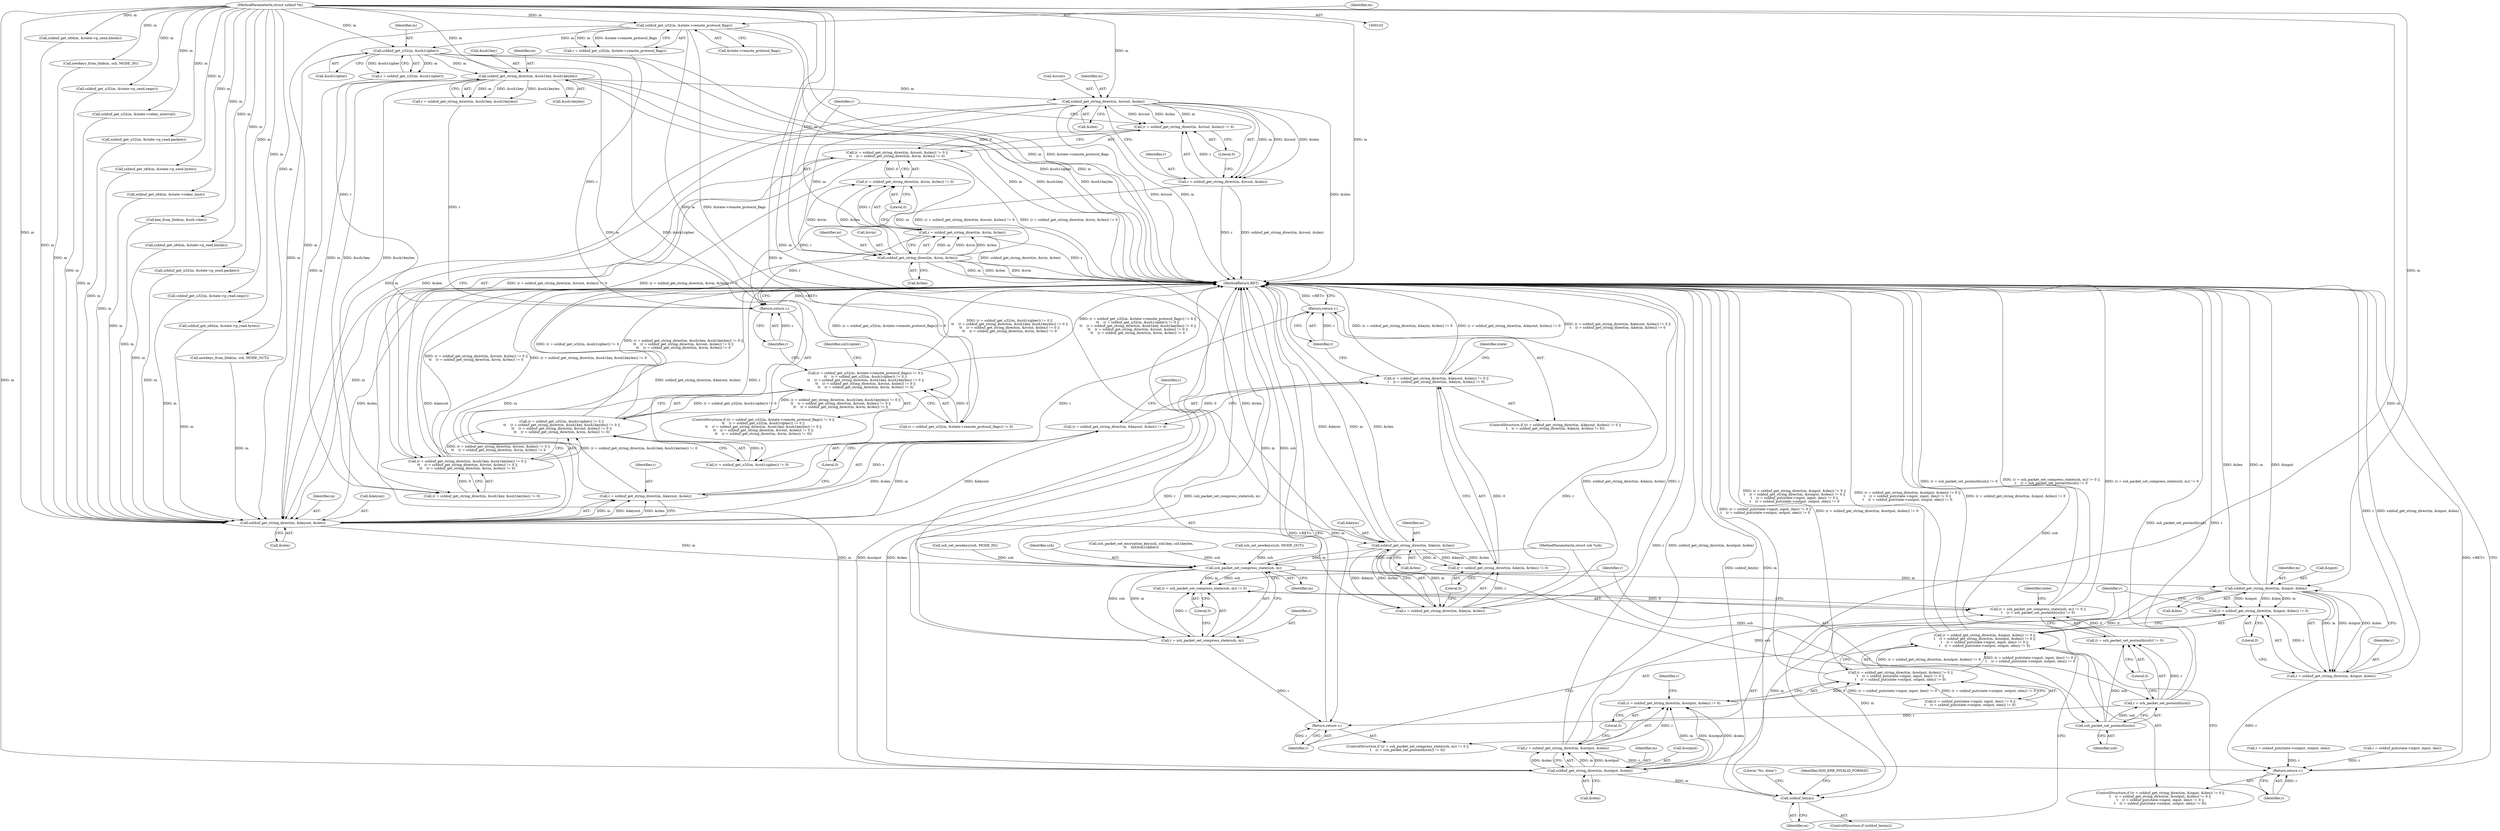 digraph "0_src_3095060f479b86288e31c79ecbc5131a66bcd2f9_8@pointer" {
"1000169" [label="(Call,sshbuf_get_string_direct(m, &ivout, &slen))"];
"1000158" [label="(Call,sshbuf_get_string_direct(m, &ssh1key, &ssh1keylen))"];
"1000149" [label="(Call,sshbuf_get_u32(m, &ssh1cipher))"];
"1000138" [label="(Call,sshbuf_get_u32(m, &state->remote_protocol_flags))"];
"1000104" [label="(MethodParameterIn,struct sshbuf *m)"];
"1000166" [label="(Call,(r = sshbuf_get_string_direct(m, &ivout, &slen)) != 0)"];
"1000165" [label="(Call,(r = sshbuf_get_string_direct(m, &ivout, &slen)) != 0 ||\n\t\t    (r = sshbuf_get_string_direct(m, &ivin, &rlen)) != 0)"];
"1000154" [label="(Call,(r = sshbuf_get_string_direct(m, &ssh1key, &ssh1keylen)) != 0 ||\n\t\t    (r = sshbuf_get_string_direct(m, &ivout, &slen)) != 0 ||\n\t\t    (r = sshbuf_get_string_direct(m, &ivin, &rlen)) != 0)"];
"1000145" [label="(Call,(r = sshbuf_get_u32(m, &ssh1cipher)) != 0 ||\n\t\t    (r = sshbuf_get_string_direct(m, &ssh1key, &ssh1keylen)) != 0 ||\n\t\t    (r = sshbuf_get_string_direct(m, &ivout, &slen)) != 0 ||\n\t\t    (r = sshbuf_get_string_direct(m, &ivin, &rlen)) != 0)"];
"1000134" [label="(Call,(r = sshbuf_get_u32(m, &state->remote_protocol_flags)) != 0 ||\n\t\t    (r = sshbuf_get_u32(m, &ssh1cipher)) != 0 ||\n\t\t    (r = sshbuf_get_string_direct(m, &ssh1key, &ssh1keylen)) != 0 ||\n\t\t    (r = sshbuf_get_string_direct(m, &ivout, &slen)) != 0 ||\n\t\t    (r = sshbuf_get_string_direct(m, &ivin, &rlen)) != 0)"];
"1000167" [label="(Call,r = sshbuf_get_string_direct(m, &ivout, &slen))"];
"1000186" [label="(Return,return r;)"];
"1000179" [label="(Call,sshbuf_get_string_direct(m, &ivin, &rlen))"];
"1000176" [label="(Call,(r = sshbuf_get_string_direct(m, &ivin, &rlen)) != 0)"];
"1000177" [label="(Call,r = sshbuf_get_string_direct(m, &ivin, &rlen))"];
"1000430" [label="(Call,sshbuf_get_string_direct(m, &keyout, &slen))"];
"1000427" [label="(Call,(r = sshbuf_get_string_direct(m, &keyout, &slen)) != 0)"];
"1000426" [label="(Call,(r = sshbuf_get_string_direct(m, &keyout, &slen)) != 0 ||\n\t    (r = sshbuf_get_string_direct(m, &keyin, &rlen)) != 0)"];
"1000428" [label="(Call,r = sshbuf_get_string_direct(m, &keyout, &slen))"];
"1000447" [label="(Return,return r;)"];
"1000440" [label="(Call,sshbuf_get_string_direct(m, &keyin, &rlen))"];
"1000437" [label="(Call,(r = sshbuf_get_string_direct(m, &keyin, &rlen)) != 0)"];
"1000438" [label="(Call,r = sshbuf_get_string_direct(m, &keyin, &rlen))"];
"1000486" [label="(Call,ssh_packet_set_compress_state(ssh, m))"];
"1000483" [label="(Call,(r = ssh_packet_set_compress_state(ssh, m)) != 0)"];
"1000482" [label="(Call,(r = ssh_packet_set_compress_state(ssh, m)) != 0 ||\n\t    (r = ssh_packet_set_postauth(ssh)) != 0)"];
"1000484" [label="(Call,r = ssh_packet_set_compress_state(ssh, m))"];
"1000496" [label="(Return,return r;)"];
"1000493" [label="(Call,ssh_packet_set_postauth(ssh))"];
"1000490" [label="(Call,(r = ssh_packet_set_postauth(ssh)) != 0)"];
"1000491" [label="(Call,r = ssh_packet_set_postauth(ssh))"];
"1000511" [label="(Call,sshbuf_get_string_direct(m, &input, &ilen))"];
"1000508" [label="(Call,(r = sshbuf_get_string_direct(m, &input, &ilen)) != 0)"];
"1000507" [label="(Call,(r = sshbuf_get_string_direct(m, &input, &ilen)) != 0 ||\n\t    (r = sshbuf_get_string_direct(m, &output, &olen)) != 0 ||\n\t    (r = sshbuf_put(state->input, input, ilen)) != 0 ||\n\t    (r = sshbuf_put(state->output, output, olen)) != 0)"];
"1000509" [label="(Call,r = sshbuf_get_string_direct(m, &input, &ilen))"];
"1000550" [label="(Return,return r;)"];
"1000522" [label="(Call,sshbuf_get_string_direct(m, &output, &olen))"];
"1000519" [label="(Call,(r = sshbuf_get_string_direct(m, &output, &olen)) != 0)"];
"1000518" [label="(Call,(r = sshbuf_get_string_direct(m, &output, &olen)) != 0 ||\n\t    (r = sshbuf_put(state->input, input, ilen)) != 0 ||\n\t    (r = sshbuf_put(state->output, output, olen)) != 0)"];
"1000520" [label="(Call,r = sshbuf_get_string_direct(m, &output, &olen))"];
"1000553" [label="(Call,sshbuf_len(m))"];
"1000509" [label="(Call,r = sshbuf_get_string_direct(m, &input, &ilen))"];
"1000486" [label="(Call,ssh_packet_set_compress_state(ssh, m))"];
"1000151" [label="(Call,&ssh1cipher)"];
"1000314" [label="(Call,sshbuf_get_u64(m, &state->p_send.blocks))"];
"1000186" [label="(Return,return r;)"];
"1000522" [label="(Call,sshbuf_get_string_direct(m, &output, &olen))"];
"1000270" [label="(Call,newkeys_from_blob(m, ssh, MODE_IN))"];
"1000487" [label="(Identifier,ssh)"];
"1000301" [label="(Call,sshbuf_get_u32(m, &state->p_send.seqnr))"];
"1000156" [label="(Call,r = sshbuf_get_string_direct(m, &ssh1key, &ssh1keylen))"];
"1000290" [label="(Call,sshbuf_get_u32(m, &state->rekey_interval))"];
"1000494" [label="(Identifier,ssh)"];
"1000146" [label="(Call,(r = sshbuf_get_u32(m, &ssh1cipher)) != 0)"];
"1000441" [label="(Identifier,m)"];
"1000511" [label="(Call,sshbuf_get_string_direct(m, &input, &ilen))"];
"1000178" [label="(Identifier,r)"];
"1000162" [label="(Call,&ssh1keylen)"];
"1000541" [label="(Call,r = sshbuf_put(state->output, output, olen))"];
"1000426" [label="(Call,(r = sshbuf_get_string_direct(m, &keyout, &slen)) != 0 ||\n\t    (r = sshbuf_get_string_direct(m, &keyin, &rlen)) != 0)"];
"1000454" [label="(Identifier,state)"];
"1000154" [label="(Call,(r = sshbuf_get_string_direct(m, &ssh1key, &ssh1keylen)) != 0 ||\n\t\t    (r = sshbuf_get_string_direct(m, &ivout, &slen)) != 0 ||\n\t\t    (r = sshbuf_get_string_direct(m, &ivin, &rlen)) != 0)"];
"1000179" [label="(Call,sshbuf_get_string_direct(m, &ivin, &rlen))"];
"1000176" [label="(Call,(r = sshbuf_get_string_direct(m, &ivin, &rlen)) != 0)"];
"1000510" [label="(Identifier,r)"];
"1000170" [label="(Identifier,m)"];
"1000145" [label="(Call,(r = sshbuf_get_u32(m, &ssh1cipher)) != 0 ||\n\t\t    (r = sshbuf_get_string_direct(m, &ssh1key, &ssh1keylen)) != 0 ||\n\t\t    (r = sshbuf_get_string_direct(m, &ivout, &slen)) != 0 ||\n\t\t    (r = sshbuf_get_string_direct(m, &ivin, &rlen)) != 0)"];
"1000447" [label="(Return,return r;)"];
"1000431" [label="(Identifier,m)"];
"1000484" [label="(Call,r = ssh_packet_set_compress_state(ssh, m))"];
"1000379" [label="(Call,sshbuf_get_u32(m, &state->p_read.packets))"];
"1000512" [label="(Identifier,m)"];
"1000495" [label="(Literal,0)"];
"1000177" [label="(Call,r = sshbuf_get_string_direct(m, &ivin, &rlen))"];
"1000446" [label="(Literal,0)"];
"1000167" [label="(Call,r = sshbuf_get_string_direct(m, &ivout, &slen))"];
"1000513" [label="(Call,&input)"];
"1000496" [label="(Return,return r;)"];
"1000483" [label="(Call,(r = ssh_packet_set_compress_state(ssh, m)) != 0)"];
"1000171" [label="(Call,&ivout)"];
"1000340" [label="(Call,sshbuf_get_u64(m, &state->p_send.bytes))"];
"1000520" [label="(Call,r = sshbuf_get_string_direct(m, &output, &olen))"];
"1000432" [label="(Call,&keyout)"];
"1000136" [label="(Call,r = sshbuf_get_u32(m, &state->remote_protocol_flags))"];
"1000160" [label="(Call,&ssh1key)"];
"1000169" [label="(Call,sshbuf_get_string_direct(m, &ivout, &slen))"];
"1000492" [label="(Identifier,r)"];
"1000488" [label="(Identifier,m)"];
"1000489" [label="(Literal,0)"];
"1000168" [label="(Identifier,r)"];
"1000428" [label="(Call,r = sshbuf_get_string_direct(m, &keyout, &slen))"];
"1000149" [label="(Call,sshbuf_get_u32(m, &ssh1cipher))"];
"1000438" [label="(Call,r = sshbuf_get_string_direct(m, &keyin, &rlen))"];
"1000558" [label="(Literal,\"%s: done\")"];
"1000521" [label="(Identifier,r)"];
"1000523" [label="(Identifier,m)"];
"1000425" [label="(ControlStructure,if ((r = sshbuf_get_string_direct(m, &keyout, &slen)) != 0 ||\n\t    (r = sshbuf_get_string_direct(m, &keyin, &rlen)) != 0))"];
"1000436" [label="(Literal,0)"];
"1000279" [label="(Call,sshbuf_get_u64(m, &state->rekey_limit))"];
"1000444" [label="(Call,&rlen)"];
"1000482" [label="(Call,(r = ssh_packet_set_compress_state(ssh, m)) != 0 ||\n\t    (r = ssh_packet_set_postauth(ssh)) != 0)"];
"1000497" [label="(Identifier,r)"];
"1000175" [label="(Literal,0)"];
"1000250" [label="(Call,kex_from_blob(m, &ssh->kex))"];
"1000437" [label="(Call,(r = sshbuf_get_string_direct(m, &keyin, &rlen)) != 0)"];
"1000490" [label="(Call,(r = ssh_packet_set_postauth(ssh)) != 0)"];
"1000427" [label="(Call,(r = sshbuf_get_string_direct(m, &keyout, &slen)) != 0)"];
"1000491" [label="(Call,r = ssh_packet_set_postauth(ssh))"];
"1000366" [label="(Call,sshbuf_get_u64(m, &state->p_read.blocks))"];
"1000531" [label="(Call,r = sshbuf_put(state->input, input, ilen))"];
"1000448" [label="(Identifier,r)"];
"1000517" [label="(Literal,0)"];
"1000155" [label="(Call,(r = sshbuf_get_string_direct(m, &ssh1key, &ssh1keylen)) != 0)"];
"1000553" [label="(Call,sshbuf_len(m))"];
"1000104" [label="(MethodParameterIn,struct sshbuf *m)"];
"1000485" [label="(Identifier,r)"];
"1000529" [label="(Call,(r = sshbuf_put(state->input, input, ilen)) != 0 ||\n\t    (r = sshbuf_put(state->output, output, olen)) != 0)"];
"1000190" [label="(Identifier,ssh1cipher)"];
"1000147" [label="(Call,r = sshbuf_get_u32(m, &ssh1cipher))"];
"1000183" [label="(Call,&rlen)"];
"1000133" [label="(ControlStructure,if ((r = sshbuf_get_u32(m, &state->remote_protocol_flags)) != 0 ||\n\t\t    (r = sshbuf_get_u32(m, &ssh1cipher)) != 0 ||\n\t\t    (r = sshbuf_get_string_direct(m, &ssh1key, &ssh1keylen)) != 0 ||\n\t\t    (r = sshbuf_get_string_direct(m, &ivout, &slen)) != 0 ||\n\t\t    (r = sshbuf_get_string_direct(m, &ivin, &rlen)) != 0))"];
"1000554" [label="(Identifier,m)"];
"1000532" [label="(Identifier,r)"];
"1000103" [label="(MethodParameterIn,struct ssh *ssh)"];
"1000507" [label="(Call,(r = sshbuf_get_string_direct(m, &input, &ilen)) != 0 ||\n\t    (r = sshbuf_get_string_direct(m, &output, &olen)) != 0 ||\n\t    (r = sshbuf_put(state->input, input, ilen)) != 0 ||\n\t    (r = sshbuf_put(state->output, output, olen)) != 0)"];
"1000134" [label="(Call,(r = sshbuf_get_u32(m, &state->remote_protocol_flags)) != 0 ||\n\t\t    (r = sshbuf_get_u32(m, &ssh1cipher)) != 0 ||\n\t\t    (r = sshbuf_get_string_direct(m, &ssh1key, &ssh1keylen)) != 0 ||\n\t\t    (r = sshbuf_get_string_direct(m, &ivout, &slen)) != 0 ||\n\t\t    (r = sshbuf_get_string_direct(m, &ivin, &rlen)) != 0)"];
"1000524" [label="(Call,&output)"];
"1000150" [label="(Identifier,m)"];
"1000158" [label="(Call,sshbuf_get_string_direct(m, &ssh1key, &ssh1keylen))"];
"1000515" [label="(Call,&ilen)"];
"1000519" [label="(Call,(r = sshbuf_get_string_direct(m, &output, &olen)) != 0)"];
"1000327" [label="(Call,sshbuf_get_u32(m, &state->p_send.packets))"];
"1000439" [label="(Identifier,r)"];
"1000139" [label="(Identifier,m)"];
"1000166" [label="(Call,(r = sshbuf_get_string_direct(m, &ivout, &slen)) != 0)"];
"1000481" [label="(ControlStructure,if ((r = ssh_packet_set_compress_state(ssh, m)) != 0 ||\n\t    (r = ssh_packet_set_postauth(ssh)) != 0))"];
"1000562" [label="(MethodReturn,RET)"];
"1000526" [label="(Call,&olen)"];
"1000500" [label="(Identifier,state)"];
"1000552" [label="(ControlStructure,if (sshbuf_len(m)))"];
"1000194" [label="(Call,ssh_packet_set_encryption_key(ssh, ssh1key, ssh1keylen,\n\t\t    (int)ssh1cipher))"];
"1000180" [label="(Identifier,m)"];
"1000518" [label="(Call,(r = sshbuf_get_string_direct(m, &output, &olen)) != 0 ||\n\t    (r = sshbuf_put(state->input, input, ilen)) != 0 ||\n\t    (r = sshbuf_put(state->output, output, olen)) != 0)"];
"1000140" [label="(Call,&state->remote_protocol_flags)"];
"1000165" [label="(Call,(r = sshbuf_get_string_direct(m, &ivout, &slen)) != 0 ||\n\t\t    (r = sshbuf_get_string_direct(m, &ivin, &rlen)) != 0)"];
"1000353" [label="(Call,sshbuf_get_u32(m, &state->p_read.seqnr))"];
"1000138" [label="(Call,sshbuf_get_u32(m, &state->remote_protocol_flags))"];
"1000135" [label="(Call,(r = sshbuf_get_u32(m, &state->remote_protocol_flags)) != 0)"];
"1000391" [label="(Call,sshbuf_get_u64(m, &state->p_read.bytes))"];
"1000419" [label="(Call,ssh_set_newkeys(ssh, MODE_OUT))"];
"1000508" [label="(Call,(r = sshbuf_get_string_direct(m, &input, &ilen)) != 0)"];
"1000556" [label="(Identifier,SSH_ERR_INVALID_FORMAT)"];
"1000159" [label="(Identifier,m)"];
"1000187" [label="(Identifier,r)"];
"1000506" [label="(ControlStructure,if ((r = sshbuf_get_string_direct(m, &input, &ilen)) != 0 ||\n\t    (r = sshbuf_get_string_direct(m, &output, &olen)) != 0 ||\n\t    (r = sshbuf_put(state->input, input, ilen)) != 0 ||\n\t    (r = sshbuf_put(state->output, output, olen)) != 0))"];
"1000429" [label="(Identifier,r)"];
"1000551" [label="(Identifier,r)"];
"1000493" [label="(Call,ssh_packet_set_postauth(ssh))"];
"1000528" [label="(Literal,0)"];
"1000434" [label="(Call,&slen)"];
"1000430" [label="(Call,sshbuf_get_string_direct(m, &keyout, &slen))"];
"1000550" [label="(Return,return r;)"];
"1000261" [label="(Call,newkeys_from_blob(m, ssh, MODE_OUT))"];
"1000440" [label="(Call,sshbuf_get_string_direct(m, &keyin, &rlen))"];
"1000412" [label="(Call,ssh_set_newkeys(ssh, MODE_IN))"];
"1000173" [label="(Call,&slen)"];
"1000442" [label="(Call,&keyin)"];
"1000185" [label="(Literal,0)"];
"1000181" [label="(Call,&ivin)"];
"1000169" -> "1000167"  [label="AST: "];
"1000169" -> "1000173"  [label="CFG: "];
"1000170" -> "1000169"  [label="AST: "];
"1000171" -> "1000169"  [label="AST: "];
"1000173" -> "1000169"  [label="AST: "];
"1000167" -> "1000169"  [label="CFG: "];
"1000169" -> "1000562"  [label="DDG: &slen"];
"1000169" -> "1000562"  [label="DDG: &ivout"];
"1000169" -> "1000562"  [label="DDG: m"];
"1000169" -> "1000166"  [label="DDG: m"];
"1000169" -> "1000166"  [label="DDG: &ivout"];
"1000169" -> "1000166"  [label="DDG: &slen"];
"1000169" -> "1000167"  [label="DDG: m"];
"1000169" -> "1000167"  [label="DDG: &ivout"];
"1000169" -> "1000167"  [label="DDG: &slen"];
"1000158" -> "1000169"  [label="DDG: m"];
"1000104" -> "1000169"  [label="DDG: m"];
"1000169" -> "1000179"  [label="DDG: m"];
"1000169" -> "1000430"  [label="DDG: m"];
"1000169" -> "1000430"  [label="DDG: &slen"];
"1000158" -> "1000156"  [label="AST: "];
"1000158" -> "1000162"  [label="CFG: "];
"1000159" -> "1000158"  [label="AST: "];
"1000160" -> "1000158"  [label="AST: "];
"1000162" -> "1000158"  [label="AST: "];
"1000156" -> "1000158"  [label="CFG: "];
"1000158" -> "1000562"  [label="DDG: m"];
"1000158" -> "1000562"  [label="DDG: &ssh1key"];
"1000158" -> "1000562"  [label="DDG: &ssh1keylen"];
"1000158" -> "1000155"  [label="DDG: m"];
"1000158" -> "1000155"  [label="DDG: &ssh1key"];
"1000158" -> "1000155"  [label="DDG: &ssh1keylen"];
"1000158" -> "1000156"  [label="DDG: m"];
"1000158" -> "1000156"  [label="DDG: &ssh1key"];
"1000158" -> "1000156"  [label="DDG: &ssh1keylen"];
"1000149" -> "1000158"  [label="DDG: m"];
"1000104" -> "1000158"  [label="DDG: m"];
"1000158" -> "1000430"  [label="DDG: m"];
"1000149" -> "1000147"  [label="AST: "];
"1000149" -> "1000151"  [label="CFG: "];
"1000150" -> "1000149"  [label="AST: "];
"1000151" -> "1000149"  [label="AST: "];
"1000147" -> "1000149"  [label="CFG: "];
"1000149" -> "1000562"  [label="DDG: &ssh1cipher"];
"1000149" -> "1000562"  [label="DDG: m"];
"1000149" -> "1000146"  [label="DDG: m"];
"1000149" -> "1000146"  [label="DDG: &ssh1cipher"];
"1000149" -> "1000147"  [label="DDG: m"];
"1000149" -> "1000147"  [label="DDG: &ssh1cipher"];
"1000138" -> "1000149"  [label="DDG: m"];
"1000104" -> "1000149"  [label="DDG: m"];
"1000149" -> "1000430"  [label="DDG: m"];
"1000138" -> "1000136"  [label="AST: "];
"1000138" -> "1000140"  [label="CFG: "];
"1000139" -> "1000138"  [label="AST: "];
"1000140" -> "1000138"  [label="AST: "];
"1000136" -> "1000138"  [label="CFG: "];
"1000138" -> "1000562"  [label="DDG: m"];
"1000138" -> "1000562"  [label="DDG: &state->remote_protocol_flags"];
"1000138" -> "1000135"  [label="DDG: m"];
"1000138" -> "1000135"  [label="DDG: &state->remote_protocol_flags"];
"1000138" -> "1000136"  [label="DDG: m"];
"1000138" -> "1000136"  [label="DDG: &state->remote_protocol_flags"];
"1000104" -> "1000138"  [label="DDG: m"];
"1000138" -> "1000430"  [label="DDG: m"];
"1000104" -> "1000102"  [label="AST: "];
"1000104" -> "1000562"  [label="DDG: m"];
"1000104" -> "1000179"  [label="DDG: m"];
"1000104" -> "1000250"  [label="DDG: m"];
"1000104" -> "1000261"  [label="DDG: m"];
"1000104" -> "1000270"  [label="DDG: m"];
"1000104" -> "1000279"  [label="DDG: m"];
"1000104" -> "1000290"  [label="DDG: m"];
"1000104" -> "1000301"  [label="DDG: m"];
"1000104" -> "1000314"  [label="DDG: m"];
"1000104" -> "1000327"  [label="DDG: m"];
"1000104" -> "1000340"  [label="DDG: m"];
"1000104" -> "1000353"  [label="DDG: m"];
"1000104" -> "1000366"  [label="DDG: m"];
"1000104" -> "1000379"  [label="DDG: m"];
"1000104" -> "1000391"  [label="DDG: m"];
"1000104" -> "1000430"  [label="DDG: m"];
"1000104" -> "1000440"  [label="DDG: m"];
"1000104" -> "1000486"  [label="DDG: m"];
"1000104" -> "1000511"  [label="DDG: m"];
"1000104" -> "1000522"  [label="DDG: m"];
"1000104" -> "1000553"  [label="DDG: m"];
"1000166" -> "1000165"  [label="AST: "];
"1000166" -> "1000175"  [label="CFG: "];
"1000167" -> "1000166"  [label="AST: "];
"1000175" -> "1000166"  [label="AST: "];
"1000178" -> "1000166"  [label="CFG: "];
"1000165" -> "1000166"  [label="CFG: "];
"1000166" -> "1000165"  [label="DDG: 0"];
"1000167" -> "1000166"  [label="DDG: r"];
"1000165" -> "1000154"  [label="AST: "];
"1000165" -> "1000176"  [label="CFG: "];
"1000176" -> "1000165"  [label="AST: "];
"1000154" -> "1000165"  [label="CFG: "];
"1000165" -> "1000562"  [label="DDG: (r = sshbuf_get_string_direct(m, &ivout, &slen)) != 0"];
"1000165" -> "1000562"  [label="DDG: (r = sshbuf_get_string_direct(m, &ivin, &rlen)) != 0"];
"1000165" -> "1000154"  [label="DDG: (r = sshbuf_get_string_direct(m, &ivout, &slen)) != 0"];
"1000165" -> "1000154"  [label="DDG: (r = sshbuf_get_string_direct(m, &ivin, &rlen)) != 0"];
"1000176" -> "1000165"  [label="DDG: 0"];
"1000154" -> "1000145"  [label="AST: "];
"1000154" -> "1000155"  [label="CFG: "];
"1000155" -> "1000154"  [label="AST: "];
"1000145" -> "1000154"  [label="CFG: "];
"1000154" -> "1000562"  [label="DDG: (r = sshbuf_get_string_direct(m, &ssh1key, &ssh1keylen)) != 0"];
"1000154" -> "1000562"  [label="DDG: (r = sshbuf_get_string_direct(m, &ivout, &slen)) != 0 ||\n\t\t    (r = sshbuf_get_string_direct(m, &ivin, &rlen)) != 0"];
"1000154" -> "1000145"  [label="DDG: (r = sshbuf_get_string_direct(m, &ssh1key, &ssh1keylen)) != 0"];
"1000154" -> "1000145"  [label="DDG: (r = sshbuf_get_string_direct(m, &ivout, &slen)) != 0 ||\n\t\t    (r = sshbuf_get_string_direct(m, &ivin, &rlen)) != 0"];
"1000155" -> "1000154"  [label="DDG: 0"];
"1000145" -> "1000134"  [label="AST: "];
"1000145" -> "1000146"  [label="CFG: "];
"1000146" -> "1000145"  [label="AST: "];
"1000134" -> "1000145"  [label="CFG: "];
"1000145" -> "1000562"  [label="DDG: (r = sshbuf_get_string_direct(m, &ssh1key, &ssh1keylen)) != 0 ||\n\t\t    (r = sshbuf_get_string_direct(m, &ivout, &slen)) != 0 ||\n\t\t    (r = sshbuf_get_string_direct(m, &ivin, &rlen)) != 0"];
"1000145" -> "1000562"  [label="DDG: (r = sshbuf_get_u32(m, &ssh1cipher)) != 0"];
"1000145" -> "1000134"  [label="DDG: (r = sshbuf_get_u32(m, &ssh1cipher)) != 0"];
"1000145" -> "1000134"  [label="DDG: (r = sshbuf_get_string_direct(m, &ssh1key, &ssh1keylen)) != 0 ||\n\t\t    (r = sshbuf_get_string_direct(m, &ivout, &slen)) != 0 ||\n\t\t    (r = sshbuf_get_string_direct(m, &ivin, &rlen)) != 0"];
"1000146" -> "1000145"  [label="DDG: 0"];
"1000134" -> "1000133"  [label="AST: "];
"1000134" -> "1000135"  [label="CFG: "];
"1000135" -> "1000134"  [label="AST: "];
"1000187" -> "1000134"  [label="CFG: "];
"1000190" -> "1000134"  [label="CFG: "];
"1000134" -> "1000562"  [label="DDG: (r = sshbuf_get_u32(m, &state->remote_protocol_flags)) != 0 ||\n\t\t    (r = sshbuf_get_u32(m, &ssh1cipher)) != 0 ||\n\t\t    (r = sshbuf_get_string_direct(m, &ssh1key, &ssh1keylen)) != 0 ||\n\t\t    (r = sshbuf_get_string_direct(m, &ivout, &slen)) != 0 ||\n\t\t    (r = sshbuf_get_string_direct(m, &ivin, &rlen)) != 0"];
"1000134" -> "1000562"  [label="DDG: (r = sshbuf_get_u32(m, &state->remote_protocol_flags)) != 0"];
"1000134" -> "1000562"  [label="DDG: (r = sshbuf_get_u32(m, &ssh1cipher)) != 0 ||\n\t\t    (r = sshbuf_get_string_direct(m, &ssh1key, &ssh1keylen)) != 0 ||\n\t\t    (r = sshbuf_get_string_direct(m, &ivout, &slen)) != 0 ||\n\t\t    (r = sshbuf_get_string_direct(m, &ivin, &rlen)) != 0"];
"1000135" -> "1000134"  [label="DDG: 0"];
"1000168" -> "1000167"  [label="AST: "];
"1000175" -> "1000167"  [label="CFG: "];
"1000167" -> "1000562"  [label="DDG: r"];
"1000167" -> "1000562"  [label="DDG: sshbuf_get_string_direct(m, &ivout, &slen)"];
"1000167" -> "1000186"  [label="DDG: r"];
"1000186" -> "1000133"  [label="AST: "];
"1000186" -> "1000187"  [label="CFG: "];
"1000187" -> "1000186"  [label="AST: "];
"1000562" -> "1000186"  [label="CFG: "];
"1000186" -> "1000562"  [label="DDG: <RET>"];
"1000187" -> "1000186"  [label="DDG: r"];
"1000177" -> "1000186"  [label="DDG: r"];
"1000156" -> "1000186"  [label="DDG: r"];
"1000147" -> "1000186"  [label="DDG: r"];
"1000136" -> "1000186"  [label="DDG: r"];
"1000179" -> "1000177"  [label="AST: "];
"1000179" -> "1000183"  [label="CFG: "];
"1000180" -> "1000179"  [label="AST: "];
"1000181" -> "1000179"  [label="AST: "];
"1000183" -> "1000179"  [label="AST: "];
"1000177" -> "1000179"  [label="CFG: "];
"1000179" -> "1000562"  [label="DDG: &ivin"];
"1000179" -> "1000562"  [label="DDG: m"];
"1000179" -> "1000562"  [label="DDG: &rlen"];
"1000179" -> "1000176"  [label="DDG: m"];
"1000179" -> "1000176"  [label="DDG: &ivin"];
"1000179" -> "1000176"  [label="DDG: &rlen"];
"1000179" -> "1000177"  [label="DDG: m"];
"1000179" -> "1000177"  [label="DDG: &ivin"];
"1000179" -> "1000177"  [label="DDG: &rlen"];
"1000179" -> "1000430"  [label="DDG: m"];
"1000179" -> "1000440"  [label="DDG: &rlen"];
"1000176" -> "1000185"  [label="CFG: "];
"1000177" -> "1000176"  [label="AST: "];
"1000185" -> "1000176"  [label="AST: "];
"1000177" -> "1000176"  [label="DDG: r"];
"1000178" -> "1000177"  [label="AST: "];
"1000185" -> "1000177"  [label="CFG: "];
"1000177" -> "1000562"  [label="DDG: r"];
"1000177" -> "1000562"  [label="DDG: sshbuf_get_string_direct(m, &ivin, &rlen)"];
"1000430" -> "1000428"  [label="AST: "];
"1000430" -> "1000434"  [label="CFG: "];
"1000431" -> "1000430"  [label="AST: "];
"1000432" -> "1000430"  [label="AST: "];
"1000434" -> "1000430"  [label="AST: "];
"1000428" -> "1000430"  [label="CFG: "];
"1000430" -> "1000562"  [label="DDG: &slen"];
"1000430" -> "1000562"  [label="DDG: &keyout"];
"1000430" -> "1000562"  [label="DDG: m"];
"1000430" -> "1000427"  [label="DDG: m"];
"1000430" -> "1000427"  [label="DDG: &keyout"];
"1000430" -> "1000427"  [label="DDG: &slen"];
"1000430" -> "1000428"  [label="DDG: m"];
"1000430" -> "1000428"  [label="DDG: &keyout"];
"1000430" -> "1000428"  [label="DDG: &slen"];
"1000290" -> "1000430"  [label="DDG: m"];
"1000250" -> "1000430"  [label="DDG: m"];
"1000314" -> "1000430"  [label="DDG: m"];
"1000279" -> "1000430"  [label="DDG: m"];
"1000379" -> "1000430"  [label="DDG: m"];
"1000327" -> "1000430"  [label="DDG: m"];
"1000261" -> "1000430"  [label="DDG: m"];
"1000353" -> "1000430"  [label="DDG: m"];
"1000391" -> "1000430"  [label="DDG: m"];
"1000301" -> "1000430"  [label="DDG: m"];
"1000366" -> "1000430"  [label="DDG: m"];
"1000340" -> "1000430"  [label="DDG: m"];
"1000270" -> "1000430"  [label="DDG: m"];
"1000430" -> "1000440"  [label="DDG: m"];
"1000430" -> "1000486"  [label="DDG: m"];
"1000427" -> "1000426"  [label="AST: "];
"1000427" -> "1000436"  [label="CFG: "];
"1000428" -> "1000427"  [label="AST: "];
"1000436" -> "1000427"  [label="AST: "];
"1000439" -> "1000427"  [label="CFG: "];
"1000426" -> "1000427"  [label="CFG: "];
"1000427" -> "1000426"  [label="DDG: 0"];
"1000428" -> "1000427"  [label="DDG: r"];
"1000426" -> "1000425"  [label="AST: "];
"1000426" -> "1000437"  [label="CFG: "];
"1000437" -> "1000426"  [label="AST: "];
"1000448" -> "1000426"  [label="CFG: "];
"1000454" -> "1000426"  [label="CFG: "];
"1000426" -> "1000562"  [label="DDG: (r = sshbuf_get_string_direct(m, &keyin, &rlen)) != 0"];
"1000426" -> "1000562"  [label="DDG: (r = sshbuf_get_string_direct(m, &keyout, &slen)) != 0"];
"1000426" -> "1000562"  [label="DDG: (r = sshbuf_get_string_direct(m, &keyout, &slen)) != 0 ||\n\t    (r = sshbuf_get_string_direct(m, &keyin, &rlen)) != 0"];
"1000437" -> "1000426"  [label="DDG: 0"];
"1000429" -> "1000428"  [label="AST: "];
"1000436" -> "1000428"  [label="CFG: "];
"1000428" -> "1000562"  [label="DDG: sshbuf_get_string_direct(m, &keyout, &slen)"];
"1000428" -> "1000562"  [label="DDG: r"];
"1000428" -> "1000447"  [label="DDG: r"];
"1000447" -> "1000425"  [label="AST: "];
"1000447" -> "1000448"  [label="CFG: "];
"1000448" -> "1000447"  [label="AST: "];
"1000562" -> "1000447"  [label="CFG: "];
"1000447" -> "1000562"  [label="DDG: <RET>"];
"1000448" -> "1000447"  [label="DDG: r"];
"1000438" -> "1000447"  [label="DDG: r"];
"1000440" -> "1000438"  [label="AST: "];
"1000440" -> "1000444"  [label="CFG: "];
"1000441" -> "1000440"  [label="AST: "];
"1000442" -> "1000440"  [label="AST: "];
"1000444" -> "1000440"  [label="AST: "];
"1000438" -> "1000440"  [label="CFG: "];
"1000440" -> "1000562"  [label="DDG: &keyin"];
"1000440" -> "1000562"  [label="DDG: m"];
"1000440" -> "1000562"  [label="DDG: &rlen"];
"1000440" -> "1000437"  [label="DDG: m"];
"1000440" -> "1000437"  [label="DDG: &keyin"];
"1000440" -> "1000437"  [label="DDG: &rlen"];
"1000440" -> "1000438"  [label="DDG: m"];
"1000440" -> "1000438"  [label="DDG: &keyin"];
"1000440" -> "1000438"  [label="DDG: &rlen"];
"1000440" -> "1000486"  [label="DDG: m"];
"1000437" -> "1000446"  [label="CFG: "];
"1000438" -> "1000437"  [label="AST: "];
"1000446" -> "1000437"  [label="AST: "];
"1000438" -> "1000437"  [label="DDG: r"];
"1000439" -> "1000438"  [label="AST: "];
"1000446" -> "1000438"  [label="CFG: "];
"1000438" -> "1000562"  [label="DDG: sshbuf_get_string_direct(m, &keyin, &rlen)"];
"1000438" -> "1000562"  [label="DDG: r"];
"1000486" -> "1000484"  [label="AST: "];
"1000486" -> "1000488"  [label="CFG: "];
"1000487" -> "1000486"  [label="AST: "];
"1000488" -> "1000486"  [label="AST: "];
"1000484" -> "1000486"  [label="CFG: "];
"1000486" -> "1000562"  [label="DDG: m"];
"1000486" -> "1000562"  [label="DDG: ssh"];
"1000486" -> "1000483"  [label="DDG: ssh"];
"1000486" -> "1000483"  [label="DDG: m"];
"1000486" -> "1000484"  [label="DDG: ssh"];
"1000486" -> "1000484"  [label="DDG: m"];
"1000194" -> "1000486"  [label="DDG: ssh"];
"1000412" -> "1000486"  [label="DDG: ssh"];
"1000419" -> "1000486"  [label="DDG: ssh"];
"1000103" -> "1000486"  [label="DDG: ssh"];
"1000486" -> "1000493"  [label="DDG: ssh"];
"1000486" -> "1000511"  [label="DDG: m"];
"1000483" -> "1000482"  [label="AST: "];
"1000483" -> "1000489"  [label="CFG: "];
"1000484" -> "1000483"  [label="AST: "];
"1000489" -> "1000483"  [label="AST: "];
"1000492" -> "1000483"  [label="CFG: "];
"1000482" -> "1000483"  [label="CFG: "];
"1000483" -> "1000482"  [label="DDG: 0"];
"1000484" -> "1000483"  [label="DDG: r"];
"1000482" -> "1000481"  [label="AST: "];
"1000482" -> "1000490"  [label="CFG: "];
"1000490" -> "1000482"  [label="AST: "];
"1000497" -> "1000482"  [label="CFG: "];
"1000500" -> "1000482"  [label="CFG: "];
"1000482" -> "1000562"  [label="DDG: (r = ssh_packet_set_compress_state(ssh, m)) != 0"];
"1000482" -> "1000562"  [label="DDG: (r = ssh_packet_set_postauth(ssh)) != 0"];
"1000482" -> "1000562"  [label="DDG: (r = ssh_packet_set_compress_state(ssh, m)) != 0 ||\n\t    (r = ssh_packet_set_postauth(ssh)) != 0"];
"1000490" -> "1000482"  [label="DDG: 0"];
"1000485" -> "1000484"  [label="AST: "];
"1000489" -> "1000484"  [label="CFG: "];
"1000484" -> "1000562"  [label="DDG: ssh_packet_set_compress_state(ssh, m)"];
"1000484" -> "1000562"  [label="DDG: r"];
"1000484" -> "1000496"  [label="DDG: r"];
"1000496" -> "1000481"  [label="AST: "];
"1000496" -> "1000497"  [label="CFG: "];
"1000497" -> "1000496"  [label="AST: "];
"1000562" -> "1000496"  [label="CFG: "];
"1000496" -> "1000562"  [label="DDG: <RET>"];
"1000497" -> "1000496"  [label="DDG: r"];
"1000491" -> "1000496"  [label="DDG: r"];
"1000493" -> "1000491"  [label="AST: "];
"1000493" -> "1000494"  [label="CFG: "];
"1000494" -> "1000493"  [label="AST: "];
"1000491" -> "1000493"  [label="CFG: "];
"1000493" -> "1000562"  [label="DDG: ssh"];
"1000493" -> "1000490"  [label="DDG: ssh"];
"1000493" -> "1000491"  [label="DDG: ssh"];
"1000103" -> "1000493"  [label="DDG: ssh"];
"1000490" -> "1000495"  [label="CFG: "];
"1000491" -> "1000490"  [label="AST: "];
"1000495" -> "1000490"  [label="AST: "];
"1000491" -> "1000490"  [label="DDG: r"];
"1000492" -> "1000491"  [label="AST: "];
"1000495" -> "1000491"  [label="CFG: "];
"1000491" -> "1000562"  [label="DDG: ssh_packet_set_postauth(ssh)"];
"1000491" -> "1000562"  [label="DDG: r"];
"1000511" -> "1000509"  [label="AST: "];
"1000511" -> "1000515"  [label="CFG: "];
"1000512" -> "1000511"  [label="AST: "];
"1000513" -> "1000511"  [label="AST: "];
"1000515" -> "1000511"  [label="AST: "];
"1000509" -> "1000511"  [label="CFG: "];
"1000511" -> "1000562"  [label="DDG: &input"];
"1000511" -> "1000562"  [label="DDG: &ilen"];
"1000511" -> "1000562"  [label="DDG: m"];
"1000511" -> "1000508"  [label="DDG: m"];
"1000511" -> "1000508"  [label="DDG: &input"];
"1000511" -> "1000508"  [label="DDG: &ilen"];
"1000511" -> "1000509"  [label="DDG: m"];
"1000511" -> "1000509"  [label="DDG: &input"];
"1000511" -> "1000509"  [label="DDG: &ilen"];
"1000511" -> "1000522"  [label="DDG: m"];
"1000511" -> "1000553"  [label="DDG: m"];
"1000508" -> "1000507"  [label="AST: "];
"1000508" -> "1000517"  [label="CFG: "];
"1000509" -> "1000508"  [label="AST: "];
"1000517" -> "1000508"  [label="AST: "];
"1000521" -> "1000508"  [label="CFG: "];
"1000507" -> "1000508"  [label="CFG: "];
"1000508" -> "1000507"  [label="DDG: 0"];
"1000509" -> "1000508"  [label="DDG: r"];
"1000507" -> "1000506"  [label="AST: "];
"1000507" -> "1000518"  [label="CFG: "];
"1000518" -> "1000507"  [label="AST: "];
"1000551" -> "1000507"  [label="CFG: "];
"1000554" -> "1000507"  [label="CFG: "];
"1000507" -> "1000562"  [label="DDG: (r = sshbuf_get_string_direct(m, &input, &ilen)) != 0 ||\n\t    (r = sshbuf_get_string_direct(m, &output, &olen)) != 0 ||\n\t    (r = sshbuf_put(state->input, input, ilen)) != 0 ||\n\t    (r = sshbuf_put(state->output, output, olen)) != 0"];
"1000507" -> "1000562"  [label="DDG: (r = sshbuf_get_string_direct(m, &output, &olen)) != 0 ||\n\t    (r = sshbuf_put(state->input, input, ilen)) != 0 ||\n\t    (r = sshbuf_put(state->output, output, olen)) != 0"];
"1000507" -> "1000562"  [label="DDG: (r = sshbuf_get_string_direct(m, &input, &ilen)) != 0"];
"1000518" -> "1000507"  [label="DDG: (r = sshbuf_get_string_direct(m, &output, &olen)) != 0"];
"1000518" -> "1000507"  [label="DDG: (r = sshbuf_put(state->input, input, ilen)) != 0 ||\n\t    (r = sshbuf_put(state->output, output, olen)) != 0"];
"1000510" -> "1000509"  [label="AST: "];
"1000517" -> "1000509"  [label="CFG: "];
"1000509" -> "1000562"  [label="DDG: sshbuf_get_string_direct(m, &input, &ilen)"];
"1000509" -> "1000562"  [label="DDG: r"];
"1000509" -> "1000550"  [label="DDG: r"];
"1000550" -> "1000506"  [label="AST: "];
"1000550" -> "1000551"  [label="CFG: "];
"1000551" -> "1000550"  [label="AST: "];
"1000562" -> "1000550"  [label="CFG: "];
"1000550" -> "1000562"  [label="DDG: <RET>"];
"1000551" -> "1000550"  [label="DDG: r"];
"1000541" -> "1000550"  [label="DDG: r"];
"1000520" -> "1000550"  [label="DDG: r"];
"1000531" -> "1000550"  [label="DDG: r"];
"1000522" -> "1000520"  [label="AST: "];
"1000522" -> "1000526"  [label="CFG: "];
"1000523" -> "1000522"  [label="AST: "];
"1000524" -> "1000522"  [label="AST: "];
"1000526" -> "1000522"  [label="AST: "];
"1000520" -> "1000522"  [label="CFG: "];
"1000522" -> "1000562"  [label="DDG: &output"];
"1000522" -> "1000562"  [label="DDG: &olen"];
"1000522" -> "1000562"  [label="DDG: m"];
"1000522" -> "1000519"  [label="DDG: m"];
"1000522" -> "1000519"  [label="DDG: &output"];
"1000522" -> "1000519"  [label="DDG: &olen"];
"1000522" -> "1000520"  [label="DDG: m"];
"1000522" -> "1000520"  [label="DDG: &output"];
"1000522" -> "1000520"  [label="DDG: &olen"];
"1000522" -> "1000553"  [label="DDG: m"];
"1000519" -> "1000518"  [label="AST: "];
"1000519" -> "1000528"  [label="CFG: "];
"1000520" -> "1000519"  [label="AST: "];
"1000528" -> "1000519"  [label="AST: "];
"1000532" -> "1000519"  [label="CFG: "];
"1000518" -> "1000519"  [label="CFG: "];
"1000519" -> "1000518"  [label="DDG: 0"];
"1000520" -> "1000519"  [label="DDG: r"];
"1000518" -> "1000529"  [label="CFG: "];
"1000529" -> "1000518"  [label="AST: "];
"1000518" -> "1000562"  [label="DDG: (r = sshbuf_get_string_direct(m, &output, &olen)) != 0"];
"1000518" -> "1000562"  [label="DDG: (r = sshbuf_put(state->input, input, ilen)) != 0 ||\n\t    (r = sshbuf_put(state->output, output, olen)) != 0"];
"1000529" -> "1000518"  [label="DDG: (r = sshbuf_put(state->input, input, ilen)) != 0"];
"1000529" -> "1000518"  [label="DDG: (r = sshbuf_put(state->output, output, olen)) != 0"];
"1000521" -> "1000520"  [label="AST: "];
"1000528" -> "1000520"  [label="CFG: "];
"1000520" -> "1000562"  [label="DDG: sshbuf_get_string_direct(m, &output, &olen)"];
"1000520" -> "1000562"  [label="DDG: r"];
"1000553" -> "1000552"  [label="AST: "];
"1000553" -> "1000554"  [label="CFG: "];
"1000554" -> "1000553"  [label="AST: "];
"1000556" -> "1000553"  [label="CFG: "];
"1000558" -> "1000553"  [label="CFG: "];
"1000553" -> "1000562"  [label="DDG: sshbuf_len(m)"];
"1000553" -> "1000562"  [label="DDG: m"];
}
